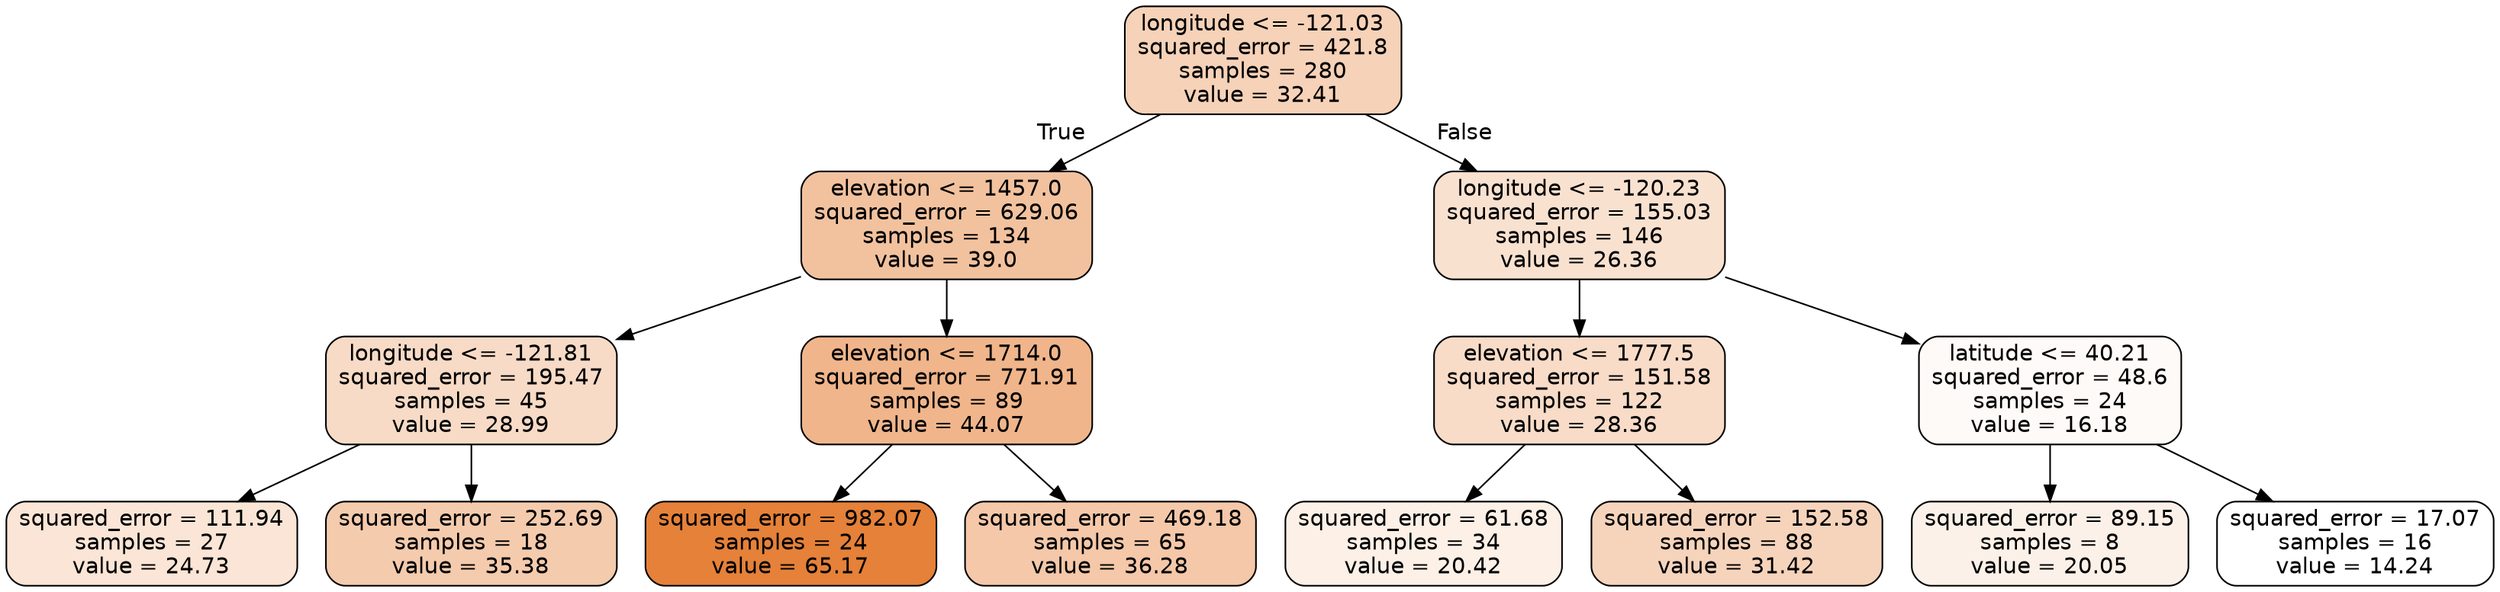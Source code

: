 digraph Tree {
node [shape=box, style="filled, rounded", color="black", fontname="helvetica"] ;
edge [fontname="helvetica"] ;
0 [label="longitude <= -121.03\nsquared_error = 421.8\nsamples = 280\nvalue = 32.41", fillcolor="#f6d2b8"] ;
1 [label="elevation <= 1457.0\nsquared_error = 629.06\nsamples = 134\nvalue = 39.0", fillcolor="#f2c29f"] ;
0 -> 1 [labeldistance=2.5, labelangle=45, headlabel="True"] ;
2 [label="longitude <= -121.81\nsquared_error = 195.47\nsamples = 45\nvalue = 28.99", fillcolor="#f7dbc6"] ;
1 -> 2 ;
3 [label="squared_error = 111.94\nsamples = 27\nvalue = 24.73", fillcolor="#fae5d6"] ;
2 -> 3 ;
4 [label="squared_error = 252.69\nsamples = 18\nvalue = 35.38", fillcolor="#f4cbad"] ;
2 -> 4 ;
5 [label="elevation <= 1714.0\nsquared_error = 771.91\nsamples = 89\nvalue = 44.07", fillcolor="#f0b58b"] ;
1 -> 5 ;
6 [label="squared_error = 982.07\nsamples = 24\nvalue = 65.17", fillcolor="#e58139"] ;
5 -> 6 ;
7 [label="squared_error = 469.18\nsamples = 65\nvalue = 36.28", fillcolor="#f4c8a9"] ;
5 -> 7 ;
8 [label="longitude <= -120.23\nsquared_error = 155.03\nsamples = 146\nvalue = 26.36", fillcolor="#f9e1d0"] ;
0 -> 8 [labeldistance=2.5, labelangle=-45, headlabel="False"] ;
9 [label="elevation <= 1777.5\nsquared_error = 151.58\nsamples = 122\nvalue = 28.36", fillcolor="#f8dcc8"] ;
8 -> 9 ;
10 [label="squared_error = 61.68\nsamples = 34\nvalue = 20.42", fillcolor="#fcf0e7"] ;
9 -> 10 ;
11 [label="squared_error = 152.58\nsamples = 88\nvalue = 31.42", fillcolor="#f6d4bc"] ;
9 -> 11 ;
12 [label="latitude <= 40.21\nsquared_error = 48.6\nsamples = 24\nvalue = 16.18", fillcolor="#fefaf7"] ;
8 -> 12 ;
13 [label="squared_error = 89.15\nsamples = 8\nvalue = 20.05", fillcolor="#fcf1e8"] ;
12 -> 13 ;
14 [label="squared_error = 17.07\nsamples = 16\nvalue = 14.24", fillcolor="#ffffff"] ;
12 -> 14 ;
}
